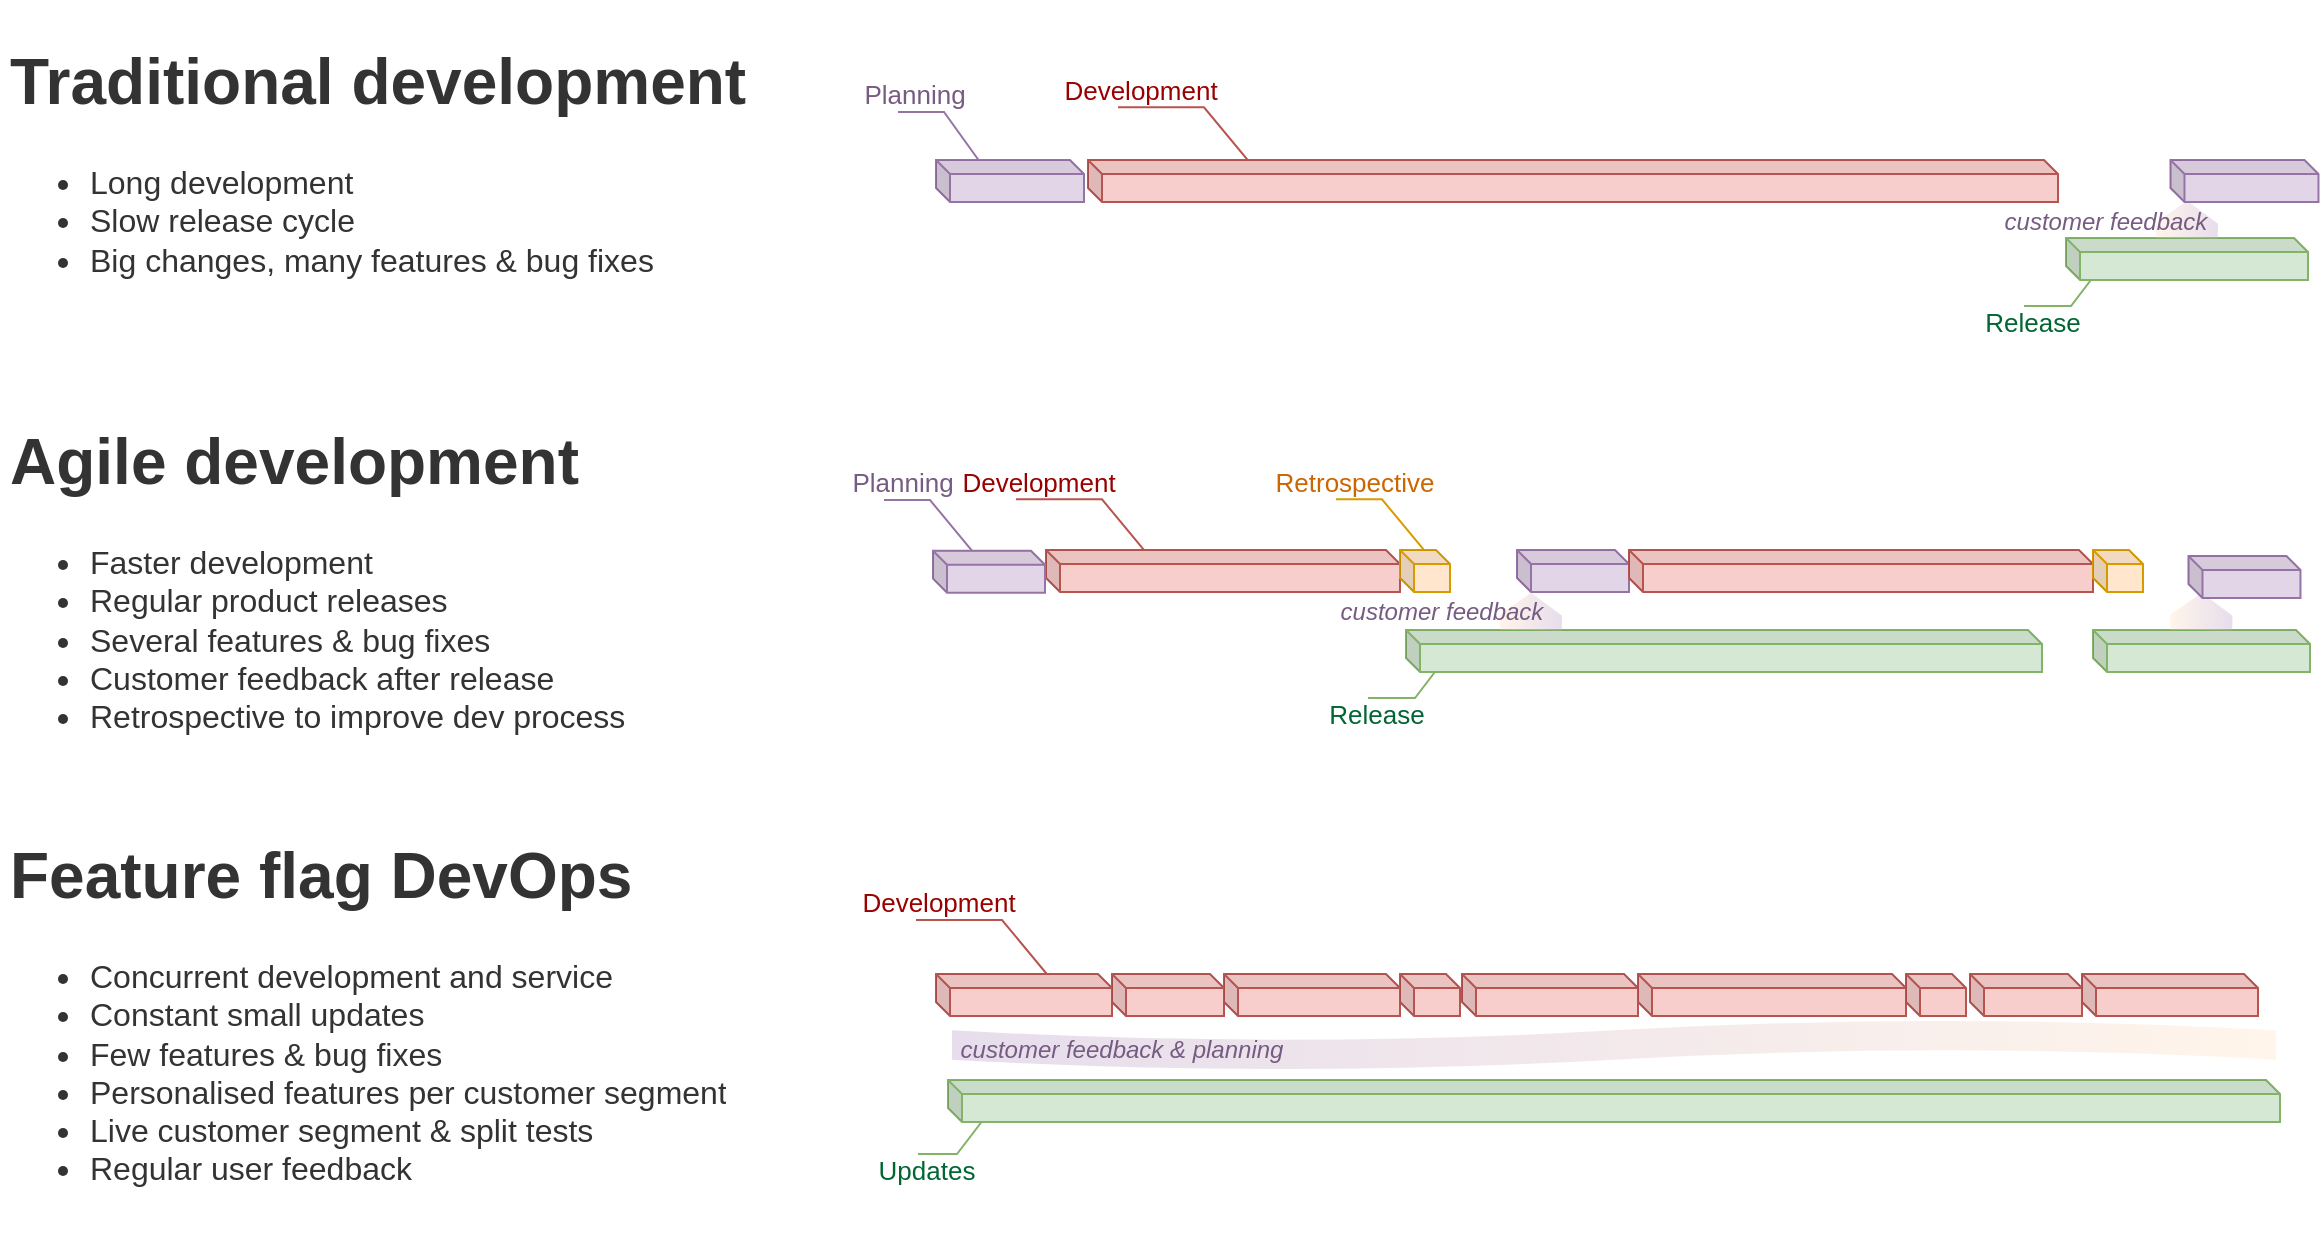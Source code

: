 <mxfile version="20.8.10" type="device"><diagram name="Page-1" id="0u8GRkTru-pJ3fWobZ7B"><mxGraphModel dx="2172" dy="1213" grid="0" gridSize="10" guides="1" tooltips="1" connect="1" arrows="1" fold="1" page="0" pageScale="1" pageWidth="1169" pageHeight="827" math="0" shadow="0"><root><mxCell id="0"/><mxCell id="1" parent="0"/><mxCell id="C4d7NiEySM-hsjPTu6TK-75" value="" style="endArrow=none;html=1;rounded=0;labelBackgroundColor=default;strokeColor=#d79b00;fontFamily=Helvetica;fontSize=12;fontColor=default;startSize=8;endSize=8;shape=connector;entryX=0;entryY=0;entryDx=33.5;entryDy=0;entryPerimeter=0;fillColor=#ffe6cc;" parent="1" edge="1"><mxGeometry width="50" height="50" relative="1" as="geometry"><mxPoint x="127" y="196.67" as="sourcePoint"/><mxPoint x="184" y="237.67" as="targetPoint"/><Array as="points"><mxPoint x="150" y="196.67"/></Array></mxGeometry></mxCell><mxCell id="C4d7NiEySM-hsjPTu6TK-76" value="Retrospective" style="edgeLabel;html=1;align=center;verticalAlign=middle;resizable=0;points=[];fontSize=13;fontFamily=Helvetica;fontColor=#CC6600;" parent="C4d7NiEySM-hsjPTu6TK-75" vertex="1" connectable="0"><mxGeometry x="-0.754" y="4" relative="1" as="geometry"><mxPoint x="-1" y="-5" as="offset"/></mxGeometry></mxCell><mxCell id="C4d7NiEySM-hsjPTu6TK-73" value="" style="endArrow=none;html=1;rounded=0;labelBackgroundColor=default;strokeColor=#82b366;fontFamily=Helvetica;fontSize=12;fontColor=default;startSize=8;endSize=8;shape=connector;fillColor=#d5e8d4;" parent="1" edge="1"><mxGeometry width="50" height="50" relative="1" as="geometry"><mxPoint x="-82" y="524" as="sourcePoint"/><mxPoint x="-36.5" y="490" as="targetPoint"/><Array as="points"><mxPoint x="-62.5" y="524"/></Array></mxGeometry></mxCell><mxCell id="C4d7NiEySM-hsjPTu6TK-74" value="Updates" style="edgeLabel;html=1;align=center;verticalAlign=middle;resizable=0;points=[];fontSize=13;fontFamily=Helvetica;fontColor=#006633;" parent="C4d7NiEySM-hsjPTu6TK-73" vertex="1" connectable="0"><mxGeometry x="-0.754" y="4" relative="1" as="geometry"><mxPoint x="-4" y="12" as="offset"/></mxGeometry></mxCell><mxCell id="C4d7NiEySM-hsjPTu6TK-50" value="" style="endArrow=none;html=1;rounded=0;labelBackgroundColor=default;strokeColor=#9673a6;fontFamily=Helvetica;fontSize=12;fontColor=default;startSize=8;endSize=8;shape=connector;fillColor=#e1d5e7;" parent="1" edge="1"><mxGeometry width="50" height="50" relative="1" as="geometry"><mxPoint x="-92" y="3" as="sourcePoint"/><mxPoint x="-39.544" y="44" as="targetPoint"/><Array as="points"><mxPoint x="-69" y="3"/></Array></mxGeometry></mxCell><mxCell id="C4d7NiEySM-hsjPTu6TK-51" value="Planning" style="edgeLabel;html=1;align=center;verticalAlign=middle;resizable=0;points=[];fontSize=13;fontFamily=Helvetica;fontColor=#765B82;" parent="C4d7NiEySM-hsjPTu6TK-50" vertex="1" connectable="0"><mxGeometry x="-0.754" y="4" relative="1" as="geometry"><mxPoint x="-1" y="-5" as="offset"/></mxGeometry></mxCell><mxCell id="C4d7NiEySM-hsjPTu6TK-54" value="" style="endArrow=none;html=1;rounded=0;labelBackgroundColor=default;strokeColor=#b85450;fontFamily=Helvetica;fontSize=12;fontColor=default;startSize=8;endSize=8;shape=connector;entryX=0;entryY=0;entryDx=33.5;entryDy=0;entryPerimeter=0;fillColor=#f8cecc;" parent="1" edge="1"><mxGeometry width="50" height="50" relative="1" as="geometry"><mxPoint x="18" y="0.67" as="sourcePoint"/><mxPoint x="95" y="41.67" as="targetPoint"/><Array as="points"><mxPoint x="61" y="0.67"/></Array></mxGeometry></mxCell><mxCell id="C4d7NiEySM-hsjPTu6TK-55" value="Development" style="edgeLabel;html=1;align=center;verticalAlign=middle;resizable=0;points=[];fontSize=13;fontFamily=Helvetica;fontColor=#990000;" parent="C4d7NiEySM-hsjPTu6TK-54" vertex="1" connectable="0"><mxGeometry x="-0.754" y="4" relative="1" as="geometry"><mxPoint x="-1" y="-5" as="offset"/></mxGeometry></mxCell><mxCell id="C4d7NiEySM-hsjPTu6TK-62" value="" style="endArrow=none;html=1;rounded=0;labelBackgroundColor=default;strokeColor=#b85450;fontFamily=Helvetica;fontSize=12;fontColor=default;startSize=8;endSize=8;shape=connector;entryX=0;entryY=0;entryDx=33.5;entryDy=0;entryPerimeter=0;fillColor=#f8cecc;" parent="1" edge="1"><mxGeometry width="50" height="50" relative="1" as="geometry"><mxPoint x="-33" y="196.67" as="sourcePoint"/><mxPoint x="44" y="237.67" as="targetPoint"/><Array as="points"><mxPoint x="10" y="196.67"/></Array></mxGeometry></mxCell><mxCell id="C4d7NiEySM-hsjPTu6TK-63" value="Development" style="edgeLabel;html=1;align=center;verticalAlign=middle;resizable=0;points=[];fontSize=13;fontFamily=Helvetica;fontColor=#990000;" parent="C4d7NiEySM-hsjPTu6TK-62" vertex="1" connectable="0"><mxGeometry x="-0.754" y="4" relative="1" as="geometry"><mxPoint x="-1" y="-5" as="offset"/></mxGeometry></mxCell><mxCell id="C4d7NiEySM-hsjPTu6TK-64" value="" style="endArrow=none;html=1;rounded=0;labelBackgroundColor=default;strokeColor=#b85450;fontFamily=Helvetica;fontSize=12;fontColor=default;startSize=8;endSize=8;shape=connector;entryX=0;entryY=0;entryDx=33.5;entryDy=0;entryPerimeter=0;fillColor=#f8cecc;" parent="1" edge="1"><mxGeometry width="50" height="50" relative="1" as="geometry"><mxPoint x="-83" y="407" as="sourcePoint"/><mxPoint x="-6" y="448" as="targetPoint"/><Array as="points"><mxPoint x="-40" y="407"/></Array></mxGeometry></mxCell><mxCell id="C4d7NiEySM-hsjPTu6TK-65" value="Development" style="edgeLabel;html=1;align=center;verticalAlign=middle;resizable=0;points=[];fontSize=13;fontFamily=Helvetica;fontColor=#990000;" parent="C4d7NiEySM-hsjPTu6TK-64" vertex="1" connectable="0"><mxGeometry x="-0.754" y="4" relative="1" as="geometry"><mxPoint x="-1" y="-5" as="offset"/></mxGeometry></mxCell><mxCell id="C4d7NiEySM-hsjPTu6TK-69" value="" style="endArrow=none;html=1;rounded=0;labelBackgroundColor=default;strokeColor=#82b366;fontFamily=Helvetica;fontSize=12;fontColor=default;startSize=8;endSize=8;shape=connector;fillColor=#d5e8d4;" parent="1" edge="1"><mxGeometry width="50" height="50" relative="1" as="geometry"><mxPoint x="143" y="296" as="sourcePoint"/><mxPoint x="192.5" y="262" as="targetPoint"/><Array as="points"><mxPoint x="166.5" y="296"/></Array></mxGeometry></mxCell><mxCell id="C4d7NiEySM-hsjPTu6TK-70" value="Release" style="edgeLabel;html=1;align=center;verticalAlign=middle;resizable=0;points=[];fontSize=13;fontFamily=Helvetica;fontColor=#006633;" parent="C4d7NiEySM-hsjPTu6TK-69" vertex="1" connectable="0"><mxGeometry x="-0.754" y="4" relative="1" as="geometry"><mxPoint x="-4" y="12" as="offset"/></mxGeometry></mxCell><mxCell id="C4d7NiEySM-hsjPTu6TK-71" value="" style="endArrow=none;html=1;rounded=0;labelBackgroundColor=default;strokeColor=#82b366;fontFamily=Helvetica;fontSize=12;fontColor=default;startSize=8;endSize=8;shape=connector;fillColor=#d5e8d4;" parent="1" edge="1"><mxGeometry width="50" height="50" relative="1" as="geometry"><mxPoint x="471" y="100" as="sourcePoint"/><mxPoint x="520.5" y="66" as="targetPoint"/><Array as="points"><mxPoint x="494.5" y="100"/></Array></mxGeometry></mxCell><mxCell id="C4d7NiEySM-hsjPTu6TK-72" value="Release" style="edgeLabel;html=1;align=center;verticalAlign=middle;resizable=0;points=[];fontSize=13;fontFamily=Helvetica;fontColor=#006633;" parent="C4d7NiEySM-hsjPTu6TK-71" vertex="1" connectable="0"><mxGeometry x="-0.754" y="4" relative="1" as="geometry"><mxPoint x="-4" y="12" as="offset"/></mxGeometry></mxCell><mxCell id="C4d7NiEySM-hsjPTu6TK-2" value="&lt;h1&gt;Traditional development&lt;/h1&gt;&lt;p&gt;&lt;/p&gt;&lt;ul&gt;&lt;li&gt;Long development&lt;br&gt;&lt;/li&gt;&lt;li&gt;Slow release cycle&lt;/li&gt;&lt;li&gt;Big changes, many features &amp;amp; bug fixes&lt;/li&gt;&lt;/ul&gt;&lt;p&gt;&lt;/p&gt;" style="text;html=1;strokeColor=none;fillColor=none;spacing=5;spacingTop=-20;whiteSpace=wrap;overflow=hidden;rounded=0;fontSize=16;fontColor=#333333;" parent="1" vertex="1"><mxGeometry x="-541" y="-42.5" width="393" height="160" as="geometry"/></mxCell><mxCell id="C4d7NiEySM-hsjPTu6TK-3" value="&lt;h1&gt;Agile development&lt;/h1&gt;&lt;p&gt;&lt;/p&gt;&lt;ul&gt;&lt;li&gt;Faster development&lt;/li&gt;&lt;li&gt;Regular product releases&lt;/li&gt;&lt;li&gt;Several features &amp;amp; bug fixes&lt;br&gt;&lt;/li&gt;&lt;li&gt;Customer feedback after release&lt;/li&gt;&lt;li&gt;Retrospective to improve dev process&lt;/li&gt;&lt;/ul&gt;&lt;p&gt;&lt;/p&gt;" style="text;html=1;strokeColor=none;fillColor=none;spacing=5;spacingTop=-20;whiteSpace=wrap;overflow=hidden;rounded=0;fontSize=16;fontColor=#333333;" parent="1" vertex="1"><mxGeometry x="-541" y="148" width="328.5" height="173" as="geometry"/></mxCell><mxCell id="C4d7NiEySM-hsjPTu6TK-4" value="&lt;h1&gt;Feature flag DevOps&lt;/h1&gt;&lt;p&gt;&lt;/p&gt;&lt;ul&gt;&lt;li&gt;Concurrent development and service&lt;/li&gt;&lt;li&gt;Constant small updates&lt;/li&gt;&lt;li&gt;Few features &amp;amp; bug fixes&lt;/li&gt;&lt;li&gt;Personalised features per customer segment&lt;/li&gt;&lt;li&gt;Live customer segment &amp;amp; split tests&lt;/li&gt;&lt;li&gt;Regular user feedback&lt;/li&gt;&lt;/ul&gt;&lt;p&gt;&lt;/p&gt;" style="text;html=1;strokeColor=none;fillColor=none;spacing=5;spacingTop=-20;whiteSpace=wrap;overflow=hidden;rounded=0;fontSize=16;fontColor=#333333;" parent="1" vertex="1"><mxGeometry x="-541" y="355" width="372" height="213" as="geometry"/></mxCell><mxCell id="C4d7NiEySM-hsjPTu6TK-5" value="" style="shape=cube;whiteSpace=wrap;html=1;boundedLbl=1;backgroundOutline=1;darkOpacity=0.05;darkOpacity2=0.1;fontSize=16;size=7;fillColor=#f8cecc;strokeColor=#b85450;" parent="1" vertex="1"><mxGeometry x="3" y="27" width="485" height="21" as="geometry"/></mxCell><mxCell id="C4d7NiEySM-hsjPTu6TK-6" value="" style="shape=cube;whiteSpace=wrap;html=1;boundedLbl=1;backgroundOutline=1;darkOpacity=0.05;darkOpacity2=0.1;fontSize=16;size=7;fillColor=#f8cecc;strokeColor=#b85450;" parent="1" vertex="1"><mxGeometry x="-18" y="222" width="177" height="21" as="geometry"/></mxCell><mxCell id="C4d7NiEySM-hsjPTu6TK-7" value="" style="shape=cube;whiteSpace=wrap;html=1;boundedLbl=1;backgroundOutline=1;darkOpacity=0.05;darkOpacity2=0.1;fontSize=16;size=7;fillColor=#ffe6cc;strokeColor=#d79b00;" parent="1" vertex="1"><mxGeometry x="159" y="222" width="25" height="21" as="geometry"/></mxCell><mxCell id="C4d7NiEySM-hsjPTu6TK-11" value="" style="shape=cube;whiteSpace=wrap;html=1;boundedLbl=1;backgroundOutline=1;darkOpacity=0.05;darkOpacity2=0.1;fontSize=16;size=7;fillColor=#e1d5e7;strokeColor=#9673a6;" parent="1" vertex="1"><mxGeometry x="-73" y="27" width="74" height="21" as="geometry"/></mxCell><mxCell id="C4d7NiEySM-hsjPTu6TK-12" value="" style="shape=cube;whiteSpace=wrap;html=1;boundedLbl=1;backgroundOutline=1;darkOpacity=0.05;darkOpacity2=0.1;fontSize=16;size=7;fillColor=#f8cecc;strokeColor=#b85450;" parent="1" vertex="1"><mxGeometry x="-73" y="434" width="88" height="21" as="geometry"/></mxCell><mxCell id="C4d7NiEySM-hsjPTu6TK-13" value="" style="shape=cube;whiteSpace=wrap;html=1;boundedLbl=1;backgroundOutline=1;darkOpacity=0.05;darkOpacity2=0.1;fontSize=16;size=7;fillColor=#d5e8d4;strokeColor=#82b366;" parent="1" vertex="1"><mxGeometry x="-67" y="487" width="666" height="21" as="geometry"/></mxCell><mxCell id="C4d7NiEySM-hsjPTu6TK-14" value="" style="shape=cube;whiteSpace=wrap;html=1;boundedLbl=1;backgroundOutline=1;darkOpacity=0.05;darkOpacity2=0.1;fontSize=16;size=7;fillColor=#f8cecc;strokeColor=#b85450;" parent="1" vertex="1"><mxGeometry x="15" y="434" width="56" height="21" as="geometry"/></mxCell><mxCell id="C4d7NiEySM-hsjPTu6TK-15" value="" style="shape=cube;whiteSpace=wrap;html=1;boundedLbl=1;backgroundOutline=1;darkOpacity=0.05;darkOpacity2=0.1;fontSize=16;size=7;fillColor=#f8cecc;strokeColor=#b85450;" parent="1" vertex="1"><mxGeometry x="71" y="434" width="88" height="21" as="geometry"/></mxCell><mxCell id="C4d7NiEySM-hsjPTu6TK-16" value="" style="shape=cube;whiteSpace=wrap;html=1;boundedLbl=1;backgroundOutline=1;darkOpacity=0.05;darkOpacity2=0.1;fontSize=16;size=7;fillColor=#f8cecc;strokeColor=#b85450;" parent="1" vertex="1"><mxGeometry x="159" y="434" width="30" height="21" as="geometry"/></mxCell><mxCell id="C4d7NiEySM-hsjPTu6TK-17" value="" style="shape=cube;whiteSpace=wrap;html=1;boundedLbl=1;backgroundOutline=1;darkOpacity=0.05;darkOpacity2=0.1;fontSize=16;size=7;fillColor=#d5e8d4;strokeColor=#82b366;" parent="1" vertex="1"><mxGeometry x="492" y="66" width="121" height="21" as="geometry"/></mxCell><mxCell id="C4d7NiEySM-hsjPTu6TK-18" value="" style="shape=cube;whiteSpace=wrap;html=1;boundedLbl=1;backgroundOutline=1;darkOpacity=0.05;darkOpacity2=0.1;fontSize=16;size=7;fillColor=#d5e8d4;strokeColor=#82b366;" parent="1" vertex="1"><mxGeometry x="162" y="262" width="318" height="21" as="geometry"/></mxCell><mxCell id="C4d7NiEySM-hsjPTu6TK-19" value="" style="shape=cube;whiteSpace=wrap;html=1;boundedLbl=1;backgroundOutline=1;darkOpacity=0.05;darkOpacity2=0.1;fontSize=16;size=7;fillColor=#f8cecc;strokeColor=#b85450;" parent="1" vertex="1"><mxGeometry x="190" y="434" width="88" height="21" as="geometry"/></mxCell><mxCell id="C4d7NiEySM-hsjPTu6TK-20" value="" style="shape=cube;whiteSpace=wrap;html=1;boundedLbl=1;backgroundOutline=1;darkOpacity=0.05;darkOpacity2=0.1;fontSize=16;size=7;fillColor=#f8cecc;strokeColor=#b85450;" parent="1" vertex="1"><mxGeometry x="278" y="434" width="134" height="21" as="geometry"/></mxCell><mxCell id="C4d7NiEySM-hsjPTu6TK-22" value="" style="shape=cube;whiteSpace=wrap;html=1;boundedLbl=1;backgroundOutline=1;darkOpacity=0.05;darkOpacity2=0.1;fontSize=16;size=7;fillColor=#f8cecc;strokeColor=#b85450;" parent="1" vertex="1"><mxGeometry x="412" y="434" width="30" height="21" as="geometry"/></mxCell><mxCell id="C4d7NiEySM-hsjPTu6TK-23" value="" style="shape=cube;whiteSpace=wrap;html=1;boundedLbl=1;backgroundOutline=1;darkOpacity=0.05;darkOpacity2=0.1;fontSize=16;size=7;fillColor=#f8cecc;strokeColor=#b85450;" parent="1" vertex="1"><mxGeometry x="444" y="434" width="56" height="21" as="geometry"/></mxCell><mxCell id="C4d7NiEySM-hsjPTu6TK-24" value="" style="shape=cube;whiteSpace=wrap;html=1;boundedLbl=1;backgroundOutline=1;darkOpacity=0.05;darkOpacity2=0.1;fontSize=16;size=7;fillColor=#f8cecc;strokeColor=#b85450;" parent="1" vertex="1"><mxGeometry x="500" y="434" width="88" height="21" as="geometry"/></mxCell><mxCell id="C4d7NiEySM-hsjPTu6TK-25" value="" style="shape=cube;whiteSpace=wrap;html=1;boundedLbl=1;backgroundOutline=1;darkOpacity=0.05;darkOpacity2=0.1;fontSize=16;size=7;fillColor=#e1d5e7;strokeColor=#9673a6;" parent="1" vertex="1"><mxGeometry x="217.5" y="222" width="56" height="21" as="geometry"/></mxCell><mxCell id="C4d7NiEySM-hsjPTu6TK-26" value="" style="shape=cube;whiteSpace=wrap;html=1;boundedLbl=1;backgroundOutline=1;darkOpacity=0.05;darkOpacity2=0.1;fontSize=16;size=7;fillColor=#f8cecc;strokeColor=#b85450;" parent="1" vertex="1"><mxGeometry x="273.5" y="222" width="232" height="21" as="geometry"/></mxCell><mxCell id="C4d7NiEySM-hsjPTu6TK-27" value="" style="shape=cube;whiteSpace=wrap;html=1;boundedLbl=1;backgroundOutline=1;darkOpacity=0.05;darkOpacity2=0.1;fontSize=16;size=7;fillColor=#ffe6cc;strokeColor=#d79b00;" parent="1" vertex="1"><mxGeometry x="505.5" y="222" width="25" height="21" as="geometry"/></mxCell><mxCell id="C4d7NiEySM-hsjPTu6TK-28" value="" style="shape=cube;whiteSpace=wrap;html=1;boundedLbl=1;backgroundOutline=1;darkOpacity=0.05;darkOpacity2=0.1;fontSize=16;size=7;fillColor=#d5e8d4;strokeColor=#82b366;" parent="1" vertex="1"><mxGeometry x="505.5" y="262" width="108.5" height="21" as="geometry"/></mxCell><mxCell id="C4d7NiEySM-hsjPTu6TK-44" value="" style="shape=tape;whiteSpace=wrap;html=1;fontFamily=Helvetica;fontSize=12;fillColor=#ffe6cc;strokeColor=none;opacity=40;gradientColor=#C3ABD0;gradientDirection=west;size=0.414;" parent="1" vertex="1"><mxGeometry x="-65" y="457" width="662" height="25" as="geometry"/></mxCell><mxCell id="C4d7NiEySM-hsjPTu6TK-45" value="" style="shape=offPageConnector;whiteSpace=wrap;html=1;fontFamily=Helvetica;fontSize=12;rotation=-179;size=0.602;fillColor=#ffe6cc;strokeColor=none;opacity=40;gradientColor=#C3ABD0;gradientDirection=west;" parent="1" vertex="1"><mxGeometry x="209" y="243.35" width="31.03" height="18.65" as="geometry"/></mxCell><mxCell id="C4d7NiEySM-hsjPTu6TK-46" value="" style="shape=offPageConnector;whiteSpace=wrap;html=1;fontFamily=Helvetica;fontSize=12;rotation=-179;size=0.602;fillColor=#ffe6cc;strokeColor=none;opacity=40;gradientColor=#C3ABD0;gradientDirection=west;" parent="1" vertex="1"><mxGeometry x="544.24" y="243.35" width="31.03" height="18.65" as="geometry"/></mxCell><mxCell id="C4d7NiEySM-hsjPTu6TK-47" value="" style="shape=offPageConnector;whiteSpace=wrap;html=1;fontFamily=Helvetica;fontSize=12;rotation=-179;size=0.602;fillColor=#ffe6cc;strokeColor=none;opacity=40;gradientColor=#C3ABD0;gradientDirection=west;" parent="1" vertex="1"><mxGeometry x="536.99" y="47.35" width="31.03" height="18.65" as="geometry"/></mxCell><mxCell id="C4d7NiEySM-hsjPTu6TK-48" value="" style="shape=cube;whiteSpace=wrap;html=1;boundedLbl=1;backgroundOutline=1;darkOpacity=0.05;darkOpacity2=0.1;fontSize=16;size=7;fillColor=#e1d5e7;strokeColor=#9673a6;" parent="1" vertex="1"><mxGeometry x="544.24" y="27" width="74" height="21" as="geometry"/></mxCell><mxCell id="C4d7NiEySM-hsjPTu6TK-49" value="" style="shape=cube;whiteSpace=wrap;html=1;boundedLbl=1;backgroundOutline=1;darkOpacity=0.05;darkOpacity2=0.1;fontSize=16;size=7;fillColor=#e1d5e7;strokeColor=#9673a6;" parent="1" vertex="1"><mxGeometry x="553.24" y="225" width="56" height="21" as="geometry"/></mxCell><mxCell id="C4d7NiEySM-hsjPTu6TK-66" value="customer feedback" style="text;html=1;strokeColor=none;fillColor=none;align=center;verticalAlign=middle;whiteSpace=wrap;rounded=0;fontSize=12;fontFamily=Helvetica;fontColor=#765B82;fontStyle=2" parent="1" vertex="1"><mxGeometry x="443" y="42.67" width="138" height="30" as="geometry"/></mxCell><mxCell id="C4d7NiEySM-hsjPTu6TK-67" value="customer feedback" style="text;html=1;strokeColor=none;fillColor=none;align=center;verticalAlign=middle;whiteSpace=wrap;rounded=0;fontSize=12;fontFamily=Helvetica;fontColor=#765B82;fontStyle=2" parent="1" vertex="1"><mxGeometry x="111" y="237.67" width="138" height="30" as="geometry"/></mxCell><mxCell id="C4d7NiEySM-hsjPTu6TK-68" value="customer feedback &amp;amp; planning" style="text;html=1;strokeColor=none;fillColor=none;align=center;verticalAlign=middle;whiteSpace=wrap;rounded=0;fontSize=12;fontFamily=Helvetica;fontColor=#765B82;fontStyle=2" parent="1" vertex="1"><mxGeometry x="-73" y="457" width="186" height="30" as="geometry"/></mxCell><mxCell id="C4d7NiEySM-hsjPTu6TK-77" value="" style="endArrow=none;html=1;rounded=0;labelBackgroundColor=default;strokeColor=#9673a6;fontFamily=Helvetica;fontSize=12;fontColor=default;startSize=8;endSize=8;shape=connector;entryX=0;entryY=0;entryDx=33.5;entryDy=0;entryPerimeter=0;fillColor=#e1d5e7;" parent="1" edge="1"><mxGeometry width="50" height="50" relative="1" as="geometry"><mxPoint x="-99" y="197.02" as="sourcePoint"/><mxPoint x="-42" y="238.02" as="targetPoint"/><Array as="points"><mxPoint x="-76" y="197.02"/></Array></mxGeometry></mxCell><mxCell id="C4d7NiEySM-hsjPTu6TK-78" value="Planning" style="edgeLabel;html=1;align=center;verticalAlign=middle;resizable=0;points=[];fontSize=13;fontFamily=Helvetica;fontColor=#765B82;" parent="C4d7NiEySM-hsjPTu6TK-77" vertex="1" connectable="0"><mxGeometry x="-0.754" y="4" relative="1" as="geometry"><mxPoint x="-1" y="-5" as="offset"/></mxGeometry></mxCell><mxCell id="C4d7NiEySM-hsjPTu6TK-79" value="" style="shape=cube;whiteSpace=wrap;html=1;boundedLbl=1;backgroundOutline=1;darkOpacity=0.05;darkOpacity2=0.1;fontSize=16;size=7;fillColor=#e1d5e7;strokeColor=#9673a6;" parent="1" vertex="1"><mxGeometry x="-74.5" y="222.35" width="56" height="21" as="geometry"/></mxCell></root></mxGraphModel></diagram></mxfile>